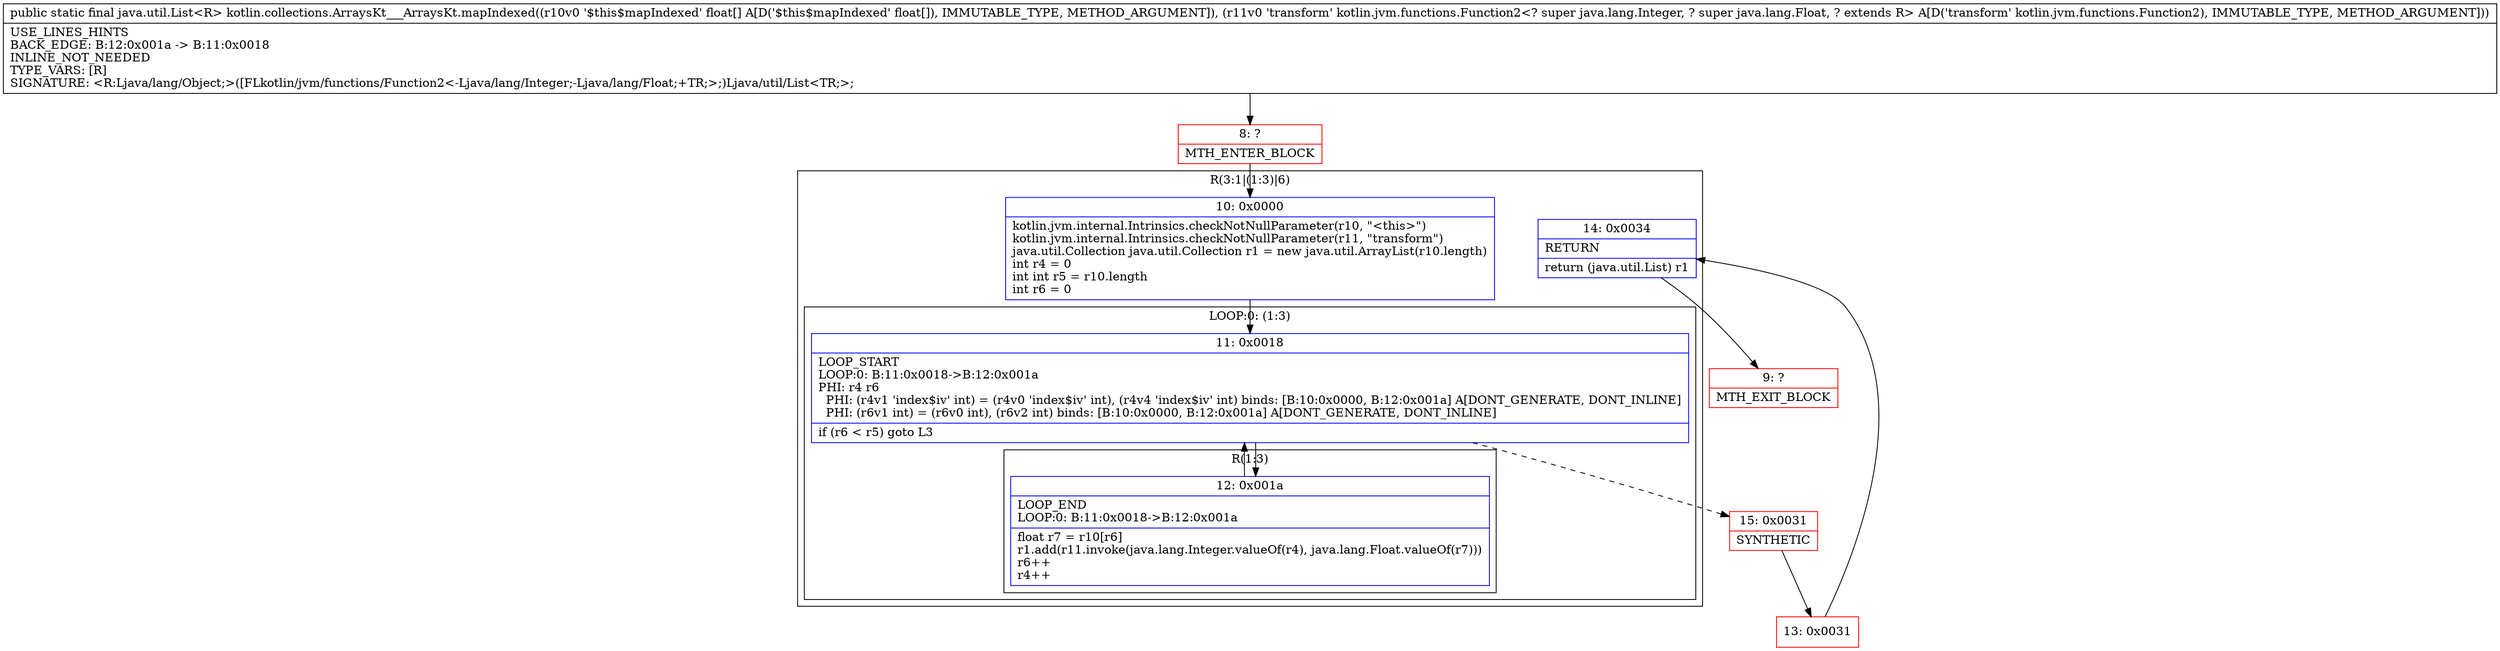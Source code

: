 digraph "CFG forkotlin.collections.ArraysKt___ArraysKt.mapIndexed([FLkotlin\/jvm\/functions\/Function2;)Ljava\/util\/List;" {
subgraph cluster_Region_1827241990 {
label = "R(3:1|(1:3)|6)";
node [shape=record,color=blue];
Node_10 [shape=record,label="{10\:\ 0x0000|kotlin.jvm.internal.Intrinsics.checkNotNullParameter(r10, \"\<this\>\")\lkotlin.jvm.internal.Intrinsics.checkNotNullParameter(r11, \"transform\")\ljava.util.Collection java.util.Collection r1 = new java.util.ArrayList(r10.length)\lint r4 = 0\lint int r5 = r10.length\lint r6 = 0\l}"];
subgraph cluster_LoopRegion_513998591 {
label = "LOOP:0: (1:3)";
node [shape=record,color=blue];
Node_11 [shape=record,label="{11\:\ 0x0018|LOOP_START\lLOOP:0: B:11:0x0018\-\>B:12:0x001a\lPHI: r4 r6 \l  PHI: (r4v1 'index$iv' int) = (r4v0 'index$iv' int), (r4v4 'index$iv' int) binds: [B:10:0x0000, B:12:0x001a] A[DONT_GENERATE, DONT_INLINE]\l  PHI: (r6v1 int) = (r6v0 int), (r6v2 int) binds: [B:10:0x0000, B:12:0x001a] A[DONT_GENERATE, DONT_INLINE]\l|if (r6 \< r5) goto L3\l}"];
subgraph cluster_Region_814637676 {
label = "R(1:3)";
node [shape=record,color=blue];
Node_12 [shape=record,label="{12\:\ 0x001a|LOOP_END\lLOOP:0: B:11:0x0018\-\>B:12:0x001a\l|float r7 = r10[r6]\lr1.add(r11.invoke(java.lang.Integer.valueOf(r4), java.lang.Float.valueOf(r7)))\lr6++\lr4++\l}"];
}
}
Node_14 [shape=record,label="{14\:\ 0x0034|RETURN\l|return (java.util.List) r1\l}"];
}
Node_8 [shape=record,color=red,label="{8\:\ ?|MTH_ENTER_BLOCK\l}"];
Node_15 [shape=record,color=red,label="{15\:\ 0x0031|SYNTHETIC\l}"];
Node_13 [shape=record,color=red,label="{13\:\ 0x0031}"];
Node_9 [shape=record,color=red,label="{9\:\ ?|MTH_EXIT_BLOCK\l}"];
MethodNode[shape=record,label="{public static final java.util.List\<R\> kotlin.collections.ArraysKt___ArraysKt.mapIndexed((r10v0 '$this$mapIndexed' float[] A[D('$this$mapIndexed' float[]), IMMUTABLE_TYPE, METHOD_ARGUMENT]), (r11v0 'transform' kotlin.jvm.functions.Function2\<? super java.lang.Integer, ? super java.lang.Float, ? extends R\> A[D('transform' kotlin.jvm.functions.Function2), IMMUTABLE_TYPE, METHOD_ARGUMENT]))  | USE_LINES_HINTS\lBACK_EDGE: B:12:0x001a \-\> B:11:0x0018\lINLINE_NOT_NEEDED\lTYPE_VARS: [R]\lSIGNATURE: \<R:Ljava\/lang\/Object;\>([FLkotlin\/jvm\/functions\/Function2\<\-Ljava\/lang\/Integer;\-Ljava\/lang\/Float;+TR;\>;)Ljava\/util\/List\<TR;\>;\l}"];
MethodNode -> Node_8;Node_10 -> Node_11;
Node_11 -> Node_12;
Node_11 -> Node_15[style=dashed];
Node_12 -> Node_11;
Node_14 -> Node_9;
Node_8 -> Node_10;
Node_15 -> Node_13;
Node_13 -> Node_14;
}

